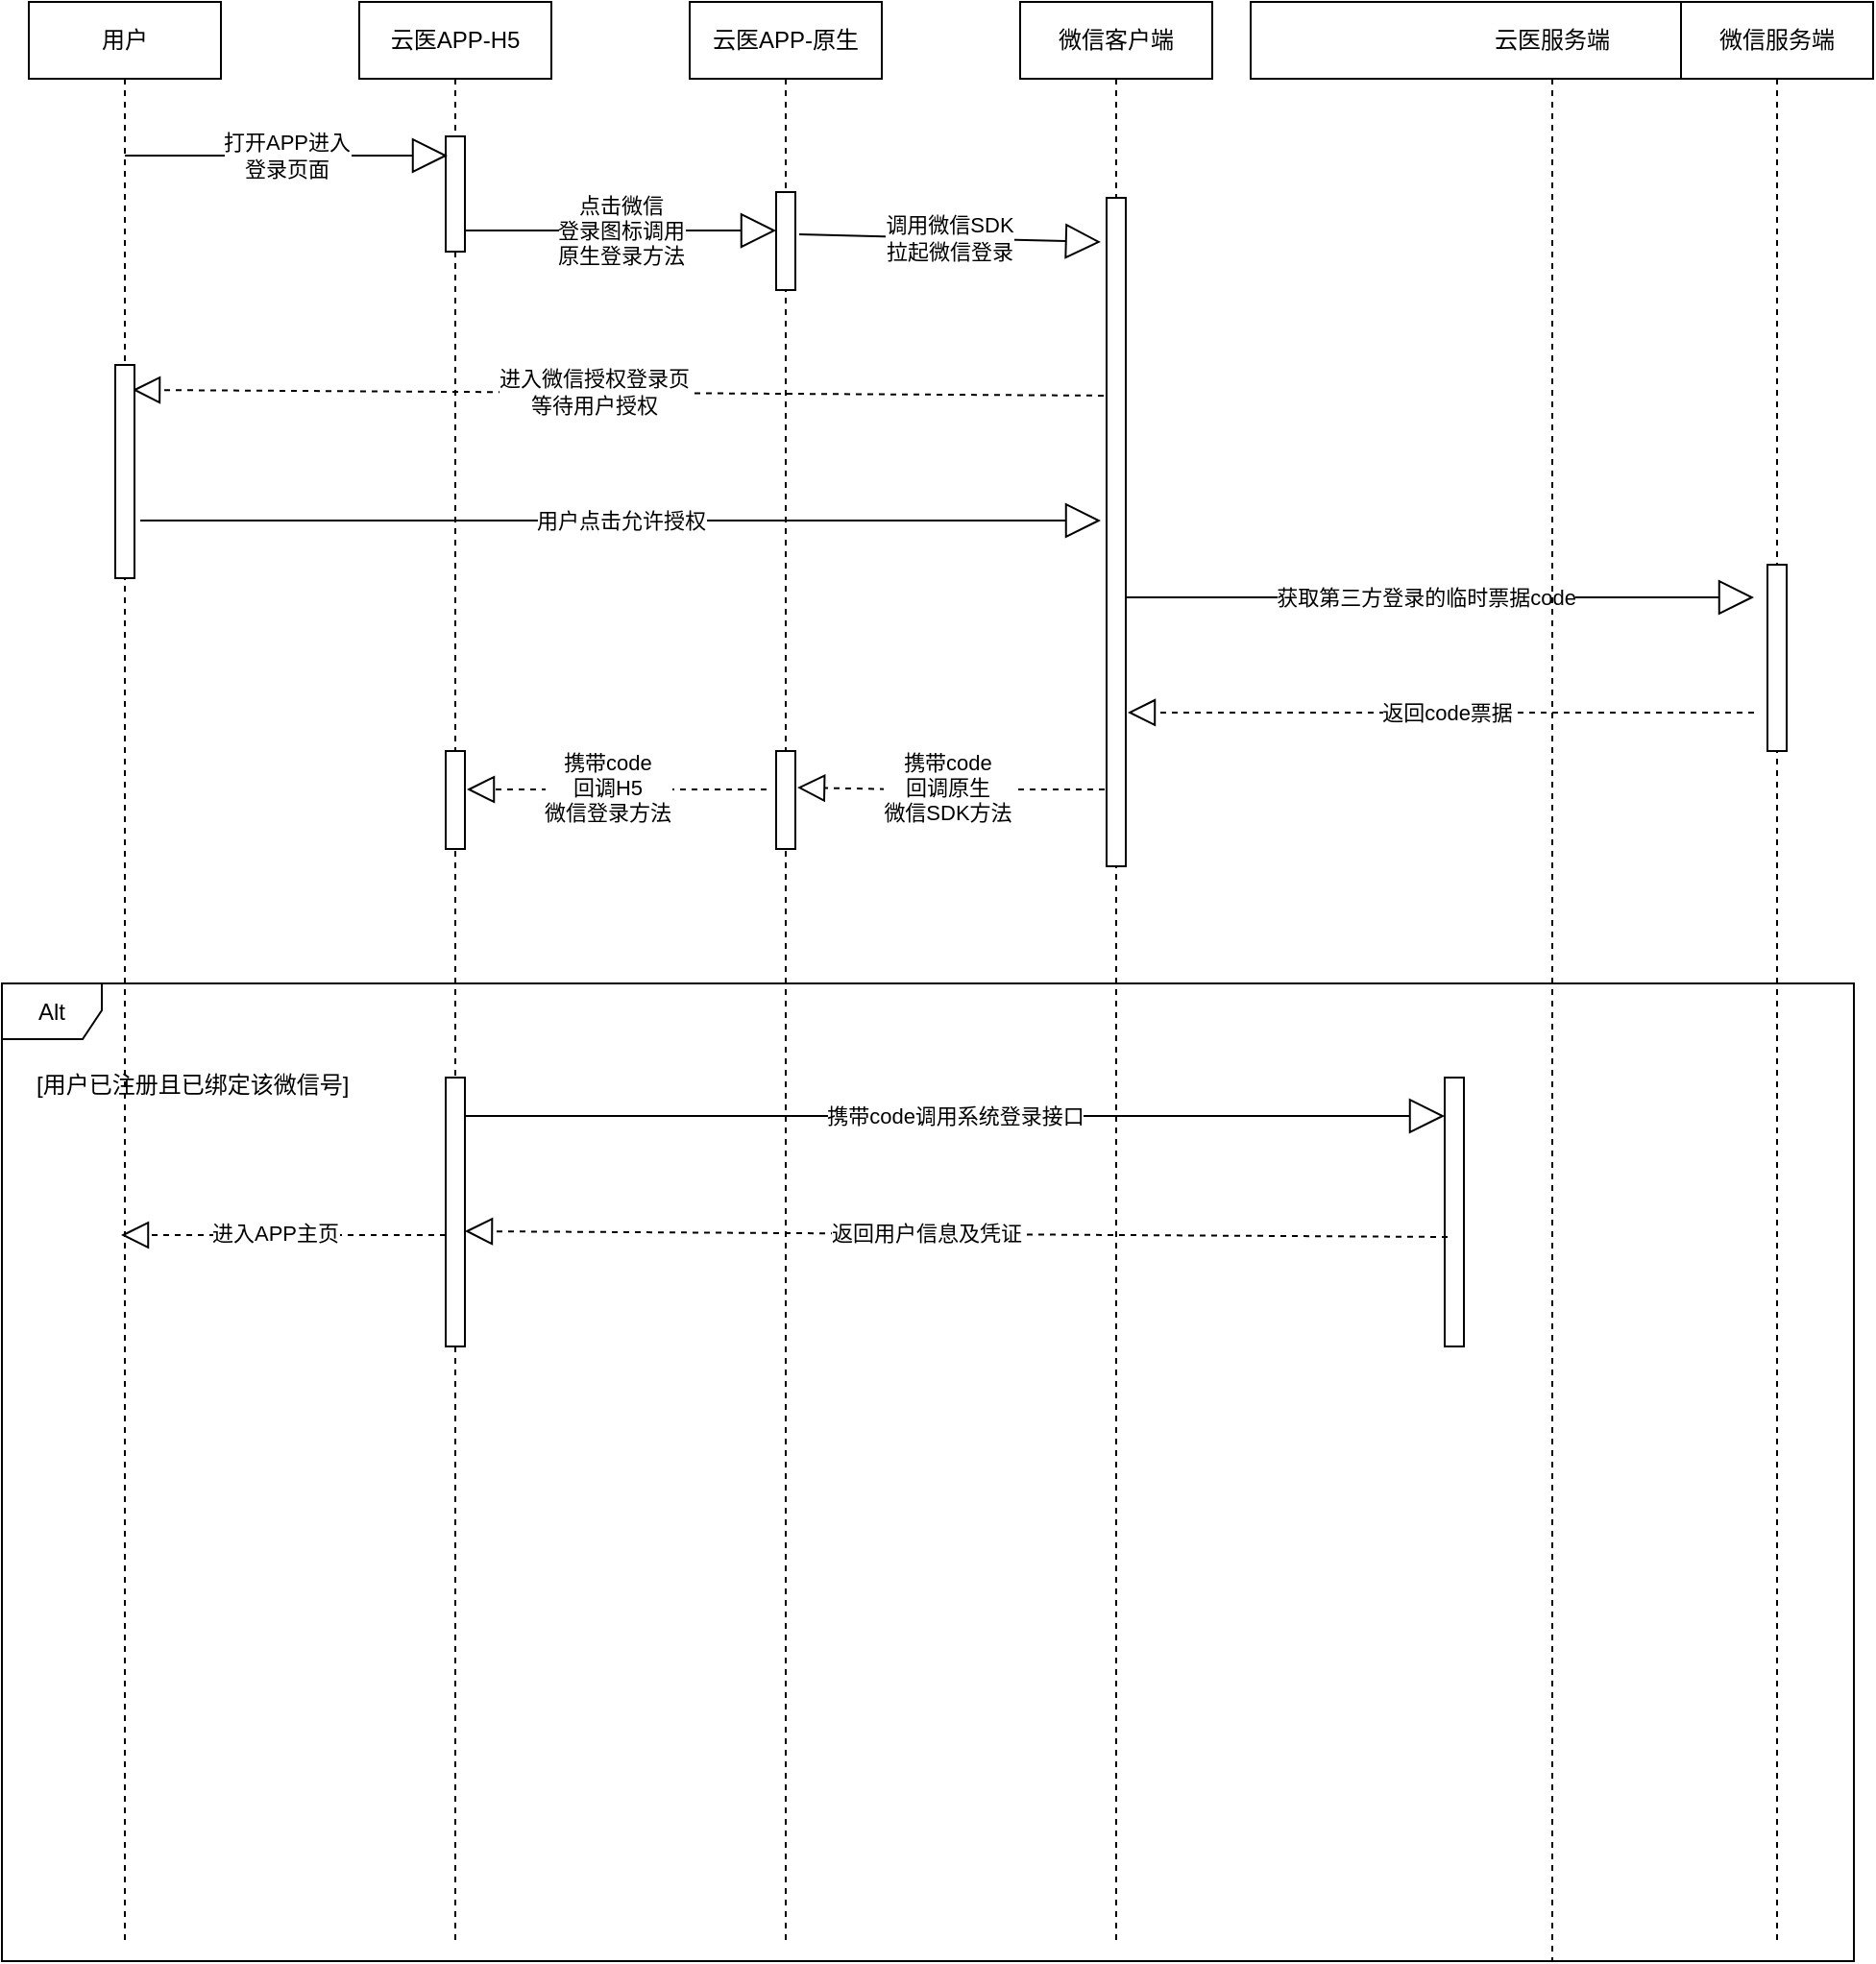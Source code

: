 <mxfile version="20.2.8" type="github">
  <diagram id="U8bzOZHJN6MP3SesMmv5" name="第 1 页">
    <mxGraphModel dx="1422" dy="794" grid="1" gridSize="10" guides="1" tooltips="1" connect="1" arrows="1" fold="1" page="1" pageScale="1" pageWidth="827" pageHeight="1169" math="0" shadow="0">
      <root>
        <mxCell id="0" />
        <mxCell id="1" parent="0" />
        <mxCell id="lK4-KoavpLuecrjTp0Kf-1" value="云医APP-H5" style="shape=umlLifeline;perimeter=lifelinePerimeter;whiteSpace=wrap;html=1;container=1;collapsible=0;recursiveResize=0;outlineConnect=0;" parent="1" vertex="1">
          <mxGeometry x="274" y="70" width="100" height="1010" as="geometry" />
        </mxCell>
        <mxCell id="W4yqz1pdLCZUKm_UDTd--18" value="" style="html=1;points=[];perimeter=orthogonalPerimeter;" vertex="1" parent="lK4-KoavpLuecrjTp0Kf-1">
          <mxGeometry x="45" y="70" width="10" height="60" as="geometry" />
        </mxCell>
        <mxCell id="W4yqz1pdLCZUKm_UDTd--24" value="" style="html=1;points=[];perimeter=orthogonalPerimeter;" vertex="1" parent="lK4-KoavpLuecrjTp0Kf-1">
          <mxGeometry x="45" y="390" width="10" height="51" as="geometry" />
        </mxCell>
        <mxCell id="y5iyKHZg7AsotlNypuTz-2" value="云医APP-原生" style="shape=umlLifeline;perimeter=lifelinePerimeter;whiteSpace=wrap;html=1;container=1;collapsible=0;recursiveResize=0;outlineConnect=0;" parent="1" vertex="1">
          <mxGeometry x="446" y="70" width="100" height="1010" as="geometry" />
        </mxCell>
        <mxCell id="W4yqz1pdLCZUKm_UDTd--4" value="" style="endArrow=block;dashed=1;endFill=0;endSize=12;html=1;rounded=0;" edge="1" parent="y5iyKHZg7AsotlNypuTz-2">
          <mxGeometry width="160" relative="1" as="geometry">
            <mxPoint x="40" y="410" as="sourcePoint" />
            <mxPoint x="-116" y="410" as="targetPoint" />
            <Array as="points">
              <mxPoint x="-69.5" y="410" />
            </Array>
          </mxGeometry>
        </mxCell>
        <mxCell id="W4yqz1pdLCZUKm_UDTd--5" value="携带code&lt;br&gt;回调H5&lt;br&gt;微信登录方法" style="edgeLabel;html=1;align=center;verticalAlign=middle;resizable=0;points=[];" vertex="1" connectable="0" parent="W4yqz1pdLCZUKm_UDTd--4">
          <mxGeometry x="0.061" y="-1" relative="1" as="geometry">
            <mxPoint as="offset" />
          </mxGeometry>
        </mxCell>
        <mxCell id="W4yqz1pdLCZUKm_UDTd--23" value="" style="html=1;points=[];perimeter=orthogonalPerimeter;" vertex="1" parent="y5iyKHZg7AsotlNypuTz-2">
          <mxGeometry x="45" y="390" width="10" height="51" as="geometry" />
        </mxCell>
        <mxCell id="y5iyKHZg7AsotlNypuTz-3" value="用户" style="shape=umlLifeline;perimeter=lifelinePerimeter;whiteSpace=wrap;html=1;container=1;collapsible=0;recursiveResize=0;outlineConnect=0;" parent="1" vertex="1">
          <mxGeometry x="102" y="70" width="100" height="1010" as="geometry" />
        </mxCell>
        <mxCell id="y5iyKHZg7AsotlNypuTz-4" value="微信客户端" style="shape=umlLifeline;perimeter=lifelinePerimeter;whiteSpace=wrap;html=1;container=1;collapsible=0;recursiveResize=0;outlineConnect=0;" parent="1" vertex="1">
          <mxGeometry x="618" y="70" width="100" height="1010" as="geometry" />
        </mxCell>
        <mxCell id="y5iyKHZg7AsotlNypuTz-19" value="" style="endArrow=block;dashed=1;endFill=0;endSize=12;html=1;rounded=0;entryX=1.1;entryY=0.373;entryDx=0;entryDy=0;entryPerimeter=0;" parent="y5iyKHZg7AsotlNypuTz-4" edge="1" target="W4yqz1pdLCZUKm_UDTd--23">
          <mxGeometry width="160" relative="1" as="geometry">
            <mxPoint x="50" y="410" as="sourcePoint" />
            <mxPoint x="-108" y="410" as="targetPoint" />
            <Array as="points">
              <mxPoint x="-59.5" y="410" />
            </Array>
          </mxGeometry>
        </mxCell>
        <mxCell id="W4yqz1pdLCZUKm_UDTd--1" value="携带code&lt;br&gt;回调原生&lt;br&gt;微信SDK方法" style="edgeLabel;html=1;align=center;verticalAlign=middle;resizable=0;points=[];" vertex="1" connectable="0" parent="y5iyKHZg7AsotlNypuTz-19">
          <mxGeometry x="0.061" y="-1" relative="1" as="geometry">
            <mxPoint as="offset" />
          </mxGeometry>
        </mxCell>
        <mxCell id="y5iyKHZg7AsotlNypuTz-16" value="获取第三方登录的临时票据code" style="endArrow=block;endSize=16;endFill=0;html=1;rounded=0;" parent="y5iyKHZg7AsotlNypuTz-4" edge="1">
          <mxGeometry width="160" relative="1" as="geometry">
            <mxPoint x="60" y="310" as="sourcePoint" />
            <mxPoint x="382" y="310" as="targetPoint" />
            <Array as="points">
              <mxPoint x="50" y="310" />
              <mxPoint x="60" y="310" />
            </Array>
          </mxGeometry>
        </mxCell>
        <mxCell id="y5iyKHZg7AsotlNypuTz-5" value="云医服务端" style="shape=umlLifeline;perimeter=lifelinePerimeter;whiteSpace=wrap;html=1;container=1;collapsible=0;recursiveResize=0;outlineConnect=0;" parent="1" vertex="1">
          <mxGeometry x="738" y="70" width="314" height="1020" as="geometry" />
        </mxCell>
        <mxCell id="W4yqz1pdLCZUKm_UDTd--9" value="Alt" style="shape=umlFrame;whiteSpace=wrap;html=1;width=52;height=29;" vertex="1" parent="y5iyKHZg7AsotlNypuTz-5">
          <mxGeometry x="-650" y="511" width="964" height="509" as="geometry" />
        </mxCell>
        <mxCell id="W4yqz1pdLCZUKm_UDTd--25" value="" style="html=1;points=[];perimeter=orthogonalPerimeter;" vertex="1" parent="y5iyKHZg7AsotlNypuTz-5">
          <mxGeometry x="-419" y="560" width="10" height="140" as="geometry" />
        </mxCell>
        <mxCell id="W4yqz1pdLCZUKm_UDTd--26" value="[用户已注册且已绑定该微信号]" style="text;strokeColor=none;fillColor=none;align=left;verticalAlign=top;spacingLeft=4;spacingRight=4;overflow=hidden;rotatable=0;points=[[0,0.5],[1,0.5]];portConstraint=eastwest;" vertex="1" parent="y5iyKHZg7AsotlNypuTz-5">
          <mxGeometry x="-638" y="550" width="178" height="50" as="geometry" />
        </mxCell>
        <mxCell id="W4yqz1pdLCZUKm_UDTd--27" value="" style="html=1;points=[];perimeter=orthogonalPerimeter;" vertex="1" parent="y5iyKHZg7AsotlNypuTz-5">
          <mxGeometry x="101" y="560" width="10" height="140" as="geometry" />
        </mxCell>
        <mxCell id="W4yqz1pdLCZUKm_UDTd--28" value="" style="endArrow=block;dashed=1;endFill=0;endSize=12;html=1;rounded=0;entryX=0.54;entryY=0.2;entryDx=0;entryDy=0;entryPerimeter=0;" edge="1" parent="y5iyKHZg7AsotlNypuTz-5">
          <mxGeometry width="160" relative="1" as="geometry">
            <mxPoint x="102.5" y="643" as="sourcePoint" />
            <mxPoint x="-409" y="640" as="targetPoint" />
            <Array as="points" />
          </mxGeometry>
        </mxCell>
        <mxCell id="W4yqz1pdLCZUKm_UDTd--29" value="返回用户信息及凭证" style="edgeLabel;html=1;align=center;verticalAlign=middle;resizable=0;points=[];" vertex="1" connectable="0" parent="W4yqz1pdLCZUKm_UDTd--28">
          <mxGeometry x="0.203" relative="1" as="geometry">
            <mxPoint x="36" as="offset" />
          </mxGeometry>
        </mxCell>
        <mxCell id="W4yqz1pdLCZUKm_UDTd--30" value="" style="endArrow=block;dashed=1;endFill=0;endSize=12;html=1;rounded=0;" edge="1" parent="y5iyKHZg7AsotlNypuTz-5">
          <mxGeometry width="160" relative="1" as="geometry">
            <mxPoint x="-419" y="642" as="sourcePoint" />
            <mxPoint x="-588" y="642" as="targetPoint" />
            <Array as="points">
              <mxPoint x="-528.5" y="642" />
            </Array>
          </mxGeometry>
        </mxCell>
        <mxCell id="W4yqz1pdLCZUKm_UDTd--31" value="进入APP主页" style="edgeLabel;html=1;align=center;verticalAlign=middle;resizable=0;points=[];" vertex="1" connectable="0" parent="W4yqz1pdLCZUKm_UDTd--30">
          <mxGeometry x="0.061" y="-1" relative="1" as="geometry">
            <mxPoint as="offset" />
          </mxGeometry>
        </mxCell>
        <mxCell id="y5iyKHZg7AsotlNypuTz-6" value="微信服务端" style="shape=umlLifeline;perimeter=lifelinePerimeter;whiteSpace=wrap;html=1;container=1;collapsible=0;recursiveResize=0;outlineConnect=0;" parent="1" vertex="1">
          <mxGeometry x="962" y="70" width="100" height="1010" as="geometry" />
        </mxCell>
        <mxCell id="W4yqz1pdLCZUKm_UDTd--22" value="" style="html=1;points=[];perimeter=orthogonalPerimeter;" vertex="1" parent="y5iyKHZg7AsotlNypuTz-6">
          <mxGeometry x="45" y="293" width="10" height="97" as="geometry" />
        </mxCell>
        <mxCell id="y5iyKHZg7AsotlNypuTz-13" value="" style="endArrow=block;dashed=1;endFill=0;endSize=12;html=1;rounded=0;entryX=0.54;entryY=0.2;entryDx=0;entryDy=0;entryPerimeter=0;" parent="1" target="y5iyKHZg7AsotlNypuTz-3" edge="1">
          <mxGeometry width="160" relative="1" as="geometry">
            <mxPoint x="667.5" y="275" as="sourcePoint" />
            <mxPoint x="160" y="275" as="targetPoint" />
            <Array as="points" />
          </mxGeometry>
        </mxCell>
        <mxCell id="y5iyKHZg7AsotlNypuTz-14" value="进入微信授权登录页&lt;br&gt;等待用户授权" style="edgeLabel;html=1;align=center;verticalAlign=middle;resizable=0;points=[];" parent="y5iyKHZg7AsotlNypuTz-13" vertex="1" connectable="0">
          <mxGeometry x="0.203" relative="1" as="geometry">
            <mxPoint x="36" as="offset" />
          </mxGeometry>
        </mxCell>
        <mxCell id="y5iyKHZg7AsotlNypuTz-9" value="打开APP进入&lt;br&gt;登录页面" style="endArrow=block;endSize=16;endFill=0;html=1;rounded=0;" parent="1" edge="1" source="y5iyKHZg7AsotlNypuTz-3">
          <mxGeometry width="160" relative="1" as="geometry">
            <mxPoint x="190" y="150" as="sourcePoint" />
            <mxPoint x="320" y="150" as="targetPoint" />
          </mxGeometry>
        </mxCell>
        <mxCell id="W4yqz1pdLCZUKm_UDTd--19" value="" style="html=1;points=[];perimeter=orthogonalPerimeter;" vertex="1" parent="1">
          <mxGeometry x="491" y="169" width="10" height="51" as="geometry" />
        </mxCell>
        <mxCell id="y5iyKHZg7AsotlNypuTz-11" value="点击微信&lt;br&gt;登录图标调用&lt;br&gt;原生登录方法" style="endArrow=block;endSize=16;endFill=0;html=1;rounded=0;exitX=1;exitY=0.817;exitDx=0;exitDy=0;exitPerimeter=0;" parent="1" edge="1" target="W4yqz1pdLCZUKm_UDTd--19" source="W4yqz1pdLCZUKm_UDTd--18">
          <mxGeometry width="160" relative="1" as="geometry">
            <mxPoint x="350" y="190" as="sourcePoint" />
            <mxPoint x="470" y="190" as="targetPoint" />
          </mxGeometry>
        </mxCell>
        <mxCell id="W4yqz1pdLCZUKm_UDTd--20" value="" style="html=1;points=[];perimeter=orthogonalPerimeter;" vertex="1" parent="1">
          <mxGeometry x="663" y="172" width="10" height="348" as="geometry" />
        </mxCell>
        <mxCell id="W4yqz1pdLCZUKm_UDTd--21" value="" style="html=1;points=[];perimeter=orthogonalPerimeter;" vertex="1" parent="1">
          <mxGeometry x="147" y="259" width="10" height="111" as="geometry" />
        </mxCell>
        <mxCell id="y5iyKHZg7AsotlNypuTz-12" value="调用微信SDK&lt;br&gt;拉起微信登录" style="endArrow=block;endSize=16;endFill=0;html=1;rounded=0;exitX=1.2;exitY=0.431;exitDx=0;exitDy=0;exitPerimeter=0;" parent="1" edge="1" source="W4yqz1pdLCZUKm_UDTd--19">
          <mxGeometry width="160" relative="1" as="geometry">
            <mxPoint x="533" y="193" as="sourcePoint" />
            <mxPoint x="660" y="195" as="targetPoint" />
          </mxGeometry>
        </mxCell>
        <mxCell id="y5iyKHZg7AsotlNypuTz-15" value="用户点击允许授权" style="endArrow=block;endSize=16;endFill=0;html=1;rounded=0;" parent="1" edge="1">
          <mxGeometry width="160" relative="1" as="geometry">
            <mxPoint x="160" y="340" as="sourcePoint" />
            <mxPoint x="660" y="340" as="targetPoint" />
            <Array as="points">
              <mxPoint x="324" y="340" />
            </Array>
          </mxGeometry>
        </mxCell>
        <mxCell id="W4yqz1pdLCZUKm_UDTd--6" value="" style="endArrow=block;dashed=1;endFill=0;endSize=12;html=1;rounded=0;entryX=1.1;entryY=0.77;entryDx=0;entryDy=0;entryPerimeter=0;" edge="1" parent="1" target="W4yqz1pdLCZUKm_UDTd--20">
          <mxGeometry width="160" relative="1" as="geometry">
            <mxPoint x="1000" y="440" as="sourcePoint" />
            <mxPoint x="670" y="440" as="targetPoint" />
            <Array as="points">
              <mxPoint x="690" y="440" />
            </Array>
          </mxGeometry>
        </mxCell>
        <mxCell id="W4yqz1pdLCZUKm_UDTd--7" value="返回code票据" style="edgeLabel;html=1;align=center;verticalAlign=middle;resizable=0;points=[];" vertex="1" connectable="0" parent="W4yqz1pdLCZUKm_UDTd--6">
          <mxGeometry x="0.203" relative="1" as="geometry">
            <mxPoint x="36" as="offset" />
          </mxGeometry>
        </mxCell>
        <mxCell id="W4yqz1pdLCZUKm_UDTd--8" value="携带code调用系统登录接口" style="endArrow=block;endSize=16;endFill=0;html=1;rounded=0;" edge="1" parent="1" target="W4yqz1pdLCZUKm_UDTd--27">
          <mxGeometry width="160" relative="1" as="geometry">
            <mxPoint x="329" y="650" as="sourcePoint" />
            <mxPoint x="770.5" y="650" as="targetPoint" />
            <Array as="points">
              <mxPoint x="459" y="650" />
            </Array>
          </mxGeometry>
        </mxCell>
      </root>
    </mxGraphModel>
  </diagram>
</mxfile>
